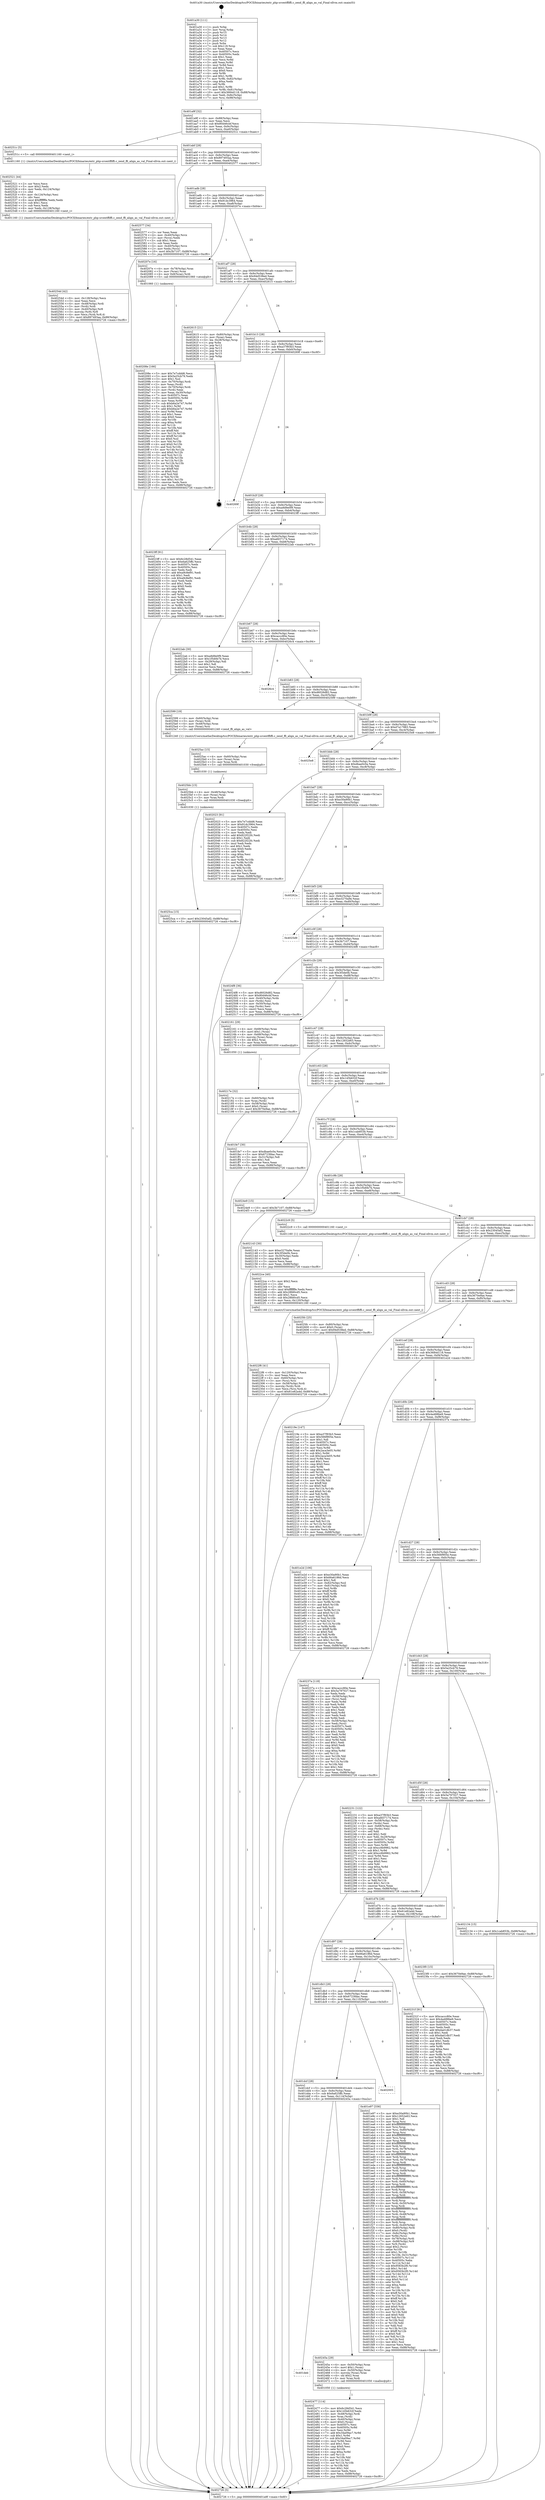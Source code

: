 digraph "0x401a30" {
  label = "0x401a30 (/mnt/c/Users/mathe/Desktop/tcc/POCII/binaries/extr_php-srcextffiffi.c_zend_ffi_align_as_val_Final-ollvm.out::main(0))"
  labelloc = "t"
  node[shape=record]

  Entry [label="",width=0.3,height=0.3,shape=circle,fillcolor=black,style=filled]
  "0x401a9f" [label="{
     0x401a9f [32]\l
     | [instrs]\l
     &nbsp;&nbsp;0x401a9f \<+6\>: mov -0x88(%rbp),%eax\l
     &nbsp;&nbsp;0x401aa5 \<+2\>: mov %eax,%ecx\l
     &nbsp;&nbsp;0x401aa7 \<+6\>: sub $0x80d46cbf,%ecx\l
     &nbsp;&nbsp;0x401aad \<+6\>: mov %eax,-0x9c(%rbp)\l
     &nbsp;&nbsp;0x401ab3 \<+6\>: mov %ecx,-0xa0(%rbp)\l
     &nbsp;&nbsp;0x401ab9 \<+6\>: je 000000000040251c \<main+0xaec\>\l
  }"]
  "0x40251c" [label="{
     0x40251c [5]\l
     | [instrs]\l
     &nbsp;&nbsp;0x40251c \<+5\>: call 0000000000401160 \<next_i\>\l
     | [calls]\l
     &nbsp;&nbsp;0x401160 \{1\} (/mnt/c/Users/mathe/Desktop/tcc/POCII/binaries/extr_php-srcextffiffi.c_zend_ffi_align_as_val_Final-ollvm.out::next_i)\l
  }"]
  "0x401abf" [label="{
     0x401abf [28]\l
     | [instrs]\l
     &nbsp;&nbsp;0x401abf \<+5\>: jmp 0000000000401ac4 \<main+0x94\>\l
     &nbsp;&nbsp;0x401ac4 \<+6\>: mov -0x9c(%rbp),%eax\l
     &nbsp;&nbsp;0x401aca \<+5\>: sub $0x897493aa,%eax\l
     &nbsp;&nbsp;0x401acf \<+6\>: mov %eax,-0xa4(%rbp)\l
     &nbsp;&nbsp;0x401ad5 \<+6\>: je 0000000000402577 \<main+0xb47\>\l
  }"]
  Exit [label="",width=0.3,height=0.3,shape=circle,fillcolor=black,style=filled,peripheries=2]
  "0x402577" [label="{
     0x402577 [34]\l
     | [instrs]\l
     &nbsp;&nbsp;0x402577 \<+2\>: xor %eax,%eax\l
     &nbsp;&nbsp;0x402579 \<+4\>: mov -0x40(%rbp),%rcx\l
     &nbsp;&nbsp;0x40257d \<+2\>: mov (%rcx),%edx\l
     &nbsp;&nbsp;0x40257f \<+3\>: sub $0x1,%eax\l
     &nbsp;&nbsp;0x402582 \<+2\>: sub %eax,%edx\l
     &nbsp;&nbsp;0x402584 \<+4\>: mov -0x40(%rbp),%rcx\l
     &nbsp;&nbsp;0x402588 \<+2\>: mov %edx,(%rcx)\l
     &nbsp;&nbsp;0x40258a \<+10\>: movl $0x3b7107,-0x88(%rbp)\l
     &nbsp;&nbsp;0x402594 \<+5\>: jmp 0000000000402726 \<main+0xcf6\>\l
  }"]
  "0x401adb" [label="{
     0x401adb [28]\l
     | [instrs]\l
     &nbsp;&nbsp;0x401adb \<+5\>: jmp 0000000000401ae0 \<main+0xb0\>\l
     &nbsp;&nbsp;0x401ae0 \<+6\>: mov -0x9c(%rbp),%eax\l
     &nbsp;&nbsp;0x401ae6 \<+5\>: sub $0x91dc3964,%eax\l
     &nbsp;&nbsp;0x401aeb \<+6\>: mov %eax,-0xa8(%rbp)\l
     &nbsp;&nbsp;0x401af1 \<+6\>: je 000000000040207e \<main+0x64e\>\l
  }"]
  "0x4025ca" [label="{
     0x4025ca [15]\l
     | [instrs]\l
     &nbsp;&nbsp;0x4025ca \<+10\>: movl $0x23045af2,-0x88(%rbp)\l
     &nbsp;&nbsp;0x4025d4 \<+5\>: jmp 0000000000402726 \<main+0xcf6\>\l
  }"]
  "0x40207e" [label="{
     0x40207e [16]\l
     | [instrs]\l
     &nbsp;&nbsp;0x40207e \<+4\>: mov -0x78(%rbp),%rax\l
     &nbsp;&nbsp;0x402082 \<+3\>: mov (%rax),%rax\l
     &nbsp;&nbsp;0x402085 \<+4\>: mov 0x8(%rax),%rdi\l
     &nbsp;&nbsp;0x402089 \<+5\>: call 0000000000401060 \<atoi@plt\>\l
     | [calls]\l
     &nbsp;&nbsp;0x401060 \{1\} (unknown)\l
  }"]
  "0x401af7" [label="{
     0x401af7 [28]\l
     | [instrs]\l
     &nbsp;&nbsp;0x401af7 \<+5\>: jmp 0000000000401afc \<main+0xcc\>\l
     &nbsp;&nbsp;0x401afc \<+6\>: mov -0x9c(%rbp),%eax\l
     &nbsp;&nbsp;0x401b02 \<+5\>: sub $0x94d538ed,%eax\l
     &nbsp;&nbsp;0x401b07 \<+6\>: mov %eax,-0xac(%rbp)\l
     &nbsp;&nbsp;0x401b0d \<+6\>: je 0000000000402615 \<main+0xbe5\>\l
  }"]
  "0x4025bb" [label="{
     0x4025bb [15]\l
     | [instrs]\l
     &nbsp;&nbsp;0x4025bb \<+4\>: mov -0x48(%rbp),%rax\l
     &nbsp;&nbsp;0x4025bf \<+3\>: mov (%rax),%rax\l
     &nbsp;&nbsp;0x4025c2 \<+3\>: mov %rax,%rdi\l
     &nbsp;&nbsp;0x4025c5 \<+5\>: call 0000000000401030 \<free@plt\>\l
     | [calls]\l
     &nbsp;&nbsp;0x401030 \{1\} (unknown)\l
  }"]
  "0x402615" [label="{
     0x402615 [21]\l
     | [instrs]\l
     &nbsp;&nbsp;0x402615 \<+4\>: mov -0x80(%rbp),%rax\l
     &nbsp;&nbsp;0x402619 \<+2\>: mov (%rax),%eax\l
     &nbsp;&nbsp;0x40261b \<+4\>: lea -0x28(%rbp),%rsp\l
     &nbsp;&nbsp;0x40261f \<+1\>: pop %rbx\l
     &nbsp;&nbsp;0x402620 \<+2\>: pop %r12\l
     &nbsp;&nbsp;0x402622 \<+2\>: pop %r13\l
     &nbsp;&nbsp;0x402624 \<+2\>: pop %r14\l
     &nbsp;&nbsp;0x402626 \<+2\>: pop %r15\l
     &nbsp;&nbsp;0x402628 \<+1\>: pop %rbp\l
     &nbsp;&nbsp;0x402629 \<+1\>: ret\l
  }"]
  "0x401b13" [label="{
     0x401b13 [28]\l
     | [instrs]\l
     &nbsp;&nbsp;0x401b13 \<+5\>: jmp 0000000000401b18 \<main+0xe8\>\l
     &nbsp;&nbsp;0x401b18 \<+6\>: mov -0x9c(%rbp),%eax\l
     &nbsp;&nbsp;0x401b1e \<+5\>: sub $0xa37f93b3,%eax\l
     &nbsp;&nbsp;0x401b23 \<+6\>: mov %eax,-0xb0(%rbp)\l
     &nbsp;&nbsp;0x401b29 \<+6\>: je 000000000040269f \<main+0xc6f\>\l
  }"]
  "0x4025ac" [label="{
     0x4025ac [15]\l
     | [instrs]\l
     &nbsp;&nbsp;0x4025ac \<+4\>: mov -0x60(%rbp),%rax\l
     &nbsp;&nbsp;0x4025b0 \<+3\>: mov (%rax),%rax\l
     &nbsp;&nbsp;0x4025b3 \<+3\>: mov %rax,%rdi\l
     &nbsp;&nbsp;0x4025b6 \<+5\>: call 0000000000401030 \<free@plt\>\l
     | [calls]\l
     &nbsp;&nbsp;0x401030 \{1\} (unknown)\l
  }"]
  "0x40269f" [label="{
     0x40269f\l
  }", style=dashed]
  "0x401b2f" [label="{
     0x401b2f [28]\l
     | [instrs]\l
     &nbsp;&nbsp;0x401b2f \<+5\>: jmp 0000000000401b34 \<main+0x104\>\l
     &nbsp;&nbsp;0x401b34 \<+6\>: mov -0x9c(%rbp),%eax\l
     &nbsp;&nbsp;0x401b3a \<+5\>: sub $0xa9d9e0f9,%eax\l
     &nbsp;&nbsp;0x401b3f \<+6\>: mov %eax,-0xb4(%rbp)\l
     &nbsp;&nbsp;0x401b45 \<+6\>: je 00000000004023ff \<main+0x9cf\>\l
  }"]
  "0x40254d" [label="{
     0x40254d [42]\l
     | [instrs]\l
     &nbsp;&nbsp;0x40254d \<+6\>: mov -0x128(%rbp),%ecx\l
     &nbsp;&nbsp;0x402553 \<+3\>: imul %eax,%ecx\l
     &nbsp;&nbsp;0x402556 \<+4\>: mov -0x48(%rbp),%rdi\l
     &nbsp;&nbsp;0x40255a \<+3\>: mov (%rdi),%rdi\l
     &nbsp;&nbsp;0x40255d \<+4\>: mov -0x40(%rbp),%r8\l
     &nbsp;&nbsp;0x402561 \<+3\>: movslq (%r8),%r8\l
     &nbsp;&nbsp;0x402564 \<+4\>: mov %ecx,(%rdi,%r8,4)\l
     &nbsp;&nbsp;0x402568 \<+10\>: movl $0x897493aa,-0x88(%rbp)\l
     &nbsp;&nbsp;0x402572 \<+5\>: jmp 0000000000402726 \<main+0xcf6\>\l
  }"]
  "0x4023ff" [label="{
     0x4023ff [91]\l
     | [instrs]\l
     &nbsp;&nbsp;0x4023ff \<+5\>: mov $0x6c28d541,%eax\l
     &nbsp;&nbsp;0x402404 \<+5\>: mov $0x6a625ffc,%ecx\l
     &nbsp;&nbsp;0x402409 \<+7\>: mov 0x40507c,%edx\l
     &nbsp;&nbsp;0x402410 \<+7\>: mov 0x40505c,%esi\l
     &nbsp;&nbsp;0x402417 \<+2\>: mov %edx,%edi\l
     &nbsp;&nbsp;0x402419 \<+6\>: add $0xa9c8ef91,%edi\l
     &nbsp;&nbsp;0x40241f \<+3\>: sub $0x1,%edi\l
     &nbsp;&nbsp;0x402422 \<+6\>: sub $0xa9c8ef91,%edi\l
     &nbsp;&nbsp;0x402428 \<+3\>: imul %edi,%edx\l
     &nbsp;&nbsp;0x40242b \<+3\>: and $0x1,%edx\l
     &nbsp;&nbsp;0x40242e \<+3\>: cmp $0x0,%edx\l
     &nbsp;&nbsp;0x402431 \<+4\>: sete %r8b\l
     &nbsp;&nbsp;0x402435 \<+3\>: cmp $0xa,%esi\l
     &nbsp;&nbsp;0x402438 \<+4\>: setl %r9b\l
     &nbsp;&nbsp;0x40243c \<+3\>: mov %r8b,%r10b\l
     &nbsp;&nbsp;0x40243f \<+3\>: and %r9b,%r10b\l
     &nbsp;&nbsp;0x402442 \<+3\>: xor %r9b,%r8b\l
     &nbsp;&nbsp;0x402445 \<+3\>: or %r8b,%r10b\l
     &nbsp;&nbsp;0x402448 \<+4\>: test $0x1,%r10b\l
     &nbsp;&nbsp;0x40244c \<+3\>: cmovne %ecx,%eax\l
     &nbsp;&nbsp;0x40244f \<+6\>: mov %eax,-0x88(%rbp)\l
     &nbsp;&nbsp;0x402455 \<+5\>: jmp 0000000000402726 \<main+0xcf6\>\l
  }"]
  "0x401b4b" [label="{
     0x401b4b [28]\l
     | [instrs]\l
     &nbsp;&nbsp;0x401b4b \<+5\>: jmp 0000000000401b50 \<main+0x120\>\l
     &nbsp;&nbsp;0x401b50 \<+6\>: mov -0x9c(%rbp),%eax\l
     &nbsp;&nbsp;0x401b56 \<+5\>: sub $0xafd37174,%eax\l
     &nbsp;&nbsp;0x401b5b \<+6\>: mov %eax,-0xb8(%rbp)\l
     &nbsp;&nbsp;0x401b61 \<+6\>: je 00000000004022ab \<main+0x87b\>\l
  }"]
  "0x402521" [label="{
     0x402521 [44]\l
     | [instrs]\l
     &nbsp;&nbsp;0x402521 \<+2\>: xor %ecx,%ecx\l
     &nbsp;&nbsp;0x402523 \<+5\>: mov $0x2,%edx\l
     &nbsp;&nbsp;0x402528 \<+6\>: mov %edx,-0x124(%rbp)\l
     &nbsp;&nbsp;0x40252e \<+1\>: cltd\l
     &nbsp;&nbsp;0x40252f \<+6\>: mov -0x124(%rbp),%esi\l
     &nbsp;&nbsp;0x402535 \<+2\>: idiv %esi\l
     &nbsp;&nbsp;0x402537 \<+6\>: imul $0xfffffffe,%edx,%edx\l
     &nbsp;&nbsp;0x40253d \<+3\>: sub $0x1,%ecx\l
     &nbsp;&nbsp;0x402540 \<+2\>: sub %ecx,%edx\l
     &nbsp;&nbsp;0x402542 \<+6\>: mov %edx,-0x128(%rbp)\l
     &nbsp;&nbsp;0x402548 \<+5\>: call 0000000000401160 \<next_i\>\l
     | [calls]\l
     &nbsp;&nbsp;0x401160 \{1\} (/mnt/c/Users/mathe/Desktop/tcc/POCII/binaries/extr_php-srcextffiffi.c_zend_ffi_align_as_val_Final-ollvm.out::next_i)\l
  }"]
  "0x4022ab" [label="{
     0x4022ab [30]\l
     | [instrs]\l
     &nbsp;&nbsp;0x4022ab \<+5\>: mov $0xa9d9e0f9,%eax\l
     &nbsp;&nbsp;0x4022b0 \<+5\>: mov $0x1f5d0b7b,%ecx\l
     &nbsp;&nbsp;0x4022b5 \<+3\>: mov -0x29(%rbp),%dl\l
     &nbsp;&nbsp;0x4022b8 \<+3\>: test $0x1,%dl\l
     &nbsp;&nbsp;0x4022bb \<+3\>: cmovne %ecx,%eax\l
     &nbsp;&nbsp;0x4022be \<+6\>: mov %eax,-0x88(%rbp)\l
     &nbsp;&nbsp;0x4022c4 \<+5\>: jmp 0000000000402726 \<main+0xcf6\>\l
  }"]
  "0x401b67" [label="{
     0x401b67 [28]\l
     | [instrs]\l
     &nbsp;&nbsp;0x401b67 \<+5\>: jmp 0000000000401b6c \<main+0x13c\>\l
     &nbsp;&nbsp;0x401b6c \<+6\>: mov -0x9c(%rbp),%eax\l
     &nbsp;&nbsp;0x401b72 \<+5\>: sub $0xcaccc80e,%eax\l
     &nbsp;&nbsp;0x401b77 \<+6\>: mov %eax,-0xbc(%rbp)\l
     &nbsp;&nbsp;0x401b7d \<+6\>: je 00000000004026c4 \<main+0xc94\>\l
  }"]
  "0x402477" [label="{
     0x402477 [114]\l
     | [instrs]\l
     &nbsp;&nbsp;0x402477 \<+5\>: mov $0x6c28d541,%ecx\l
     &nbsp;&nbsp;0x40247c \<+5\>: mov $0x145b632f,%edx\l
     &nbsp;&nbsp;0x402481 \<+4\>: mov -0x48(%rbp),%rdi\l
     &nbsp;&nbsp;0x402485 \<+3\>: mov %rax,(%rdi)\l
     &nbsp;&nbsp;0x402488 \<+4\>: mov -0x40(%rbp),%rax\l
     &nbsp;&nbsp;0x40248c \<+6\>: movl $0x0,(%rax)\l
     &nbsp;&nbsp;0x402492 \<+7\>: mov 0x40507c,%esi\l
     &nbsp;&nbsp;0x402499 \<+8\>: mov 0x40505c,%r8d\l
     &nbsp;&nbsp;0x4024a1 \<+3\>: mov %esi,%r9d\l
     &nbsp;&nbsp;0x4024a4 \<+7\>: add $0x34a09ac7,%r9d\l
     &nbsp;&nbsp;0x4024ab \<+4\>: sub $0x1,%r9d\l
     &nbsp;&nbsp;0x4024af \<+7\>: sub $0x34a09ac7,%r9d\l
     &nbsp;&nbsp;0x4024b6 \<+4\>: imul %r9d,%esi\l
     &nbsp;&nbsp;0x4024ba \<+3\>: and $0x1,%esi\l
     &nbsp;&nbsp;0x4024bd \<+3\>: cmp $0x0,%esi\l
     &nbsp;&nbsp;0x4024c0 \<+4\>: sete %r10b\l
     &nbsp;&nbsp;0x4024c4 \<+4\>: cmp $0xa,%r8d\l
     &nbsp;&nbsp;0x4024c8 \<+4\>: setl %r11b\l
     &nbsp;&nbsp;0x4024cc \<+3\>: mov %r10b,%bl\l
     &nbsp;&nbsp;0x4024cf \<+3\>: and %r11b,%bl\l
     &nbsp;&nbsp;0x4024d2 \<+3\>: xor %r11b,%r10b\l
     &nbsp;&nbsp;0x4024d5 \<+3\>: or %r10b,%bl\l
     &nbsp;&nbsp;0x4024d8 \<+3\>: test $0x1,%bl\l
     &nbsp;&nbsp;0x4024db \<+3\>: cmovne %edx,%ecx\l
     &nbsp;&nbsp;0x4024de \<+6\>: mov %ecx,-0x88(%rbp)\l
     &nbsp;&nbsp;0x4024e4 \<+5\>: jmp 0000000000402726 \<main+0xcf6\>\l
  }"]
  "0x4026c4" [label="{
     0x4026c4\l
  }", style=dashed]
  "0x401b83" [label="{
     0x401b83 [28]\l
     | [instrs]\l
     &nbsp;&nbsp;0x401b83 \<+5\>: jmp 0000000000401b88 \<main+0x158\>\l
     &nbsp;&nbsp;0x401b88 \<+6\>: mov -0x9c(%rbp),%eax\l
     &nbsp;&nbsp;0x401b8e \<+5\>: sub $0xd6026d82,%eax\l
     &nbsp;&nbsp;0x401b93 \<+6\>: mov %eax,-0xc0(%rbp)\l
     &nbsp;&nbsp;0x401b99 \<+6\>: je 0000000000402599 \<main+0xb69\>\l
  }"]
  "0x401deb" [label="{
     0x401deb\l
  }", style=dashed]
  "0x402599" [label="{
     0x402599 [19]\l
     | [instrs]\l
     &nbsp;&nbsp;0x402599 \<+4\>: mov -0x60(%rbp),%rax\l
     &nbsp;&nbsp;0x40259d \<+3\>: mov (%rax),%rdi\l
     &nbsp;&nbsp;0x4025a0 \<+4\>: mov -0x48(%rbp),%rax\l
     &nbsp;&nbsp;0x4025a4 \<+3\>: mov (%rax),%rsi\l
     &nbsp;&nbsp;0x4025a7 \<+5\>: call 0000000000401240 \<zend_ffi_align_as_val\>\l
     | [calls]\l
     &nbsp;&nbsp;0x401240 \{1\} (/mnt/c/Users/mathe/Desktop/tcc/POCII/binaries/extr_php-srcextffiffi.c_zend_ffi_align_as_val_Final-ollvm.out::zend_ffi_align_as_val)\l
  }"]
  "0x401b9f" [label="{
     0x401b9f [28]\l
     | [instrs]\l
     &nbsp;&nbsp;0x401b9f \<+5\>: jmp 0000000000401ba4 \<main+0x174\>\l
     &nbsp;&nbsp;0x401ba4 \<+6\>: mov -0x9c(%rbp),%eax\l
     &nbsp;&nbsp;0x401baa \<+5\>: sub $0xd7a17883,%eax\l
     &nbsp;&nbsp;0x401baf \<+6\>: mov %eax,-0xc4(%rbp)\l
     &nbsp;&nbsp;0x401bb5 \<+6\>: je 00000000004025e8 \<main+0xbb8\>\l
  }"]
  "0x40245a" [label="{
     0x40245a [29]\l
     | [instrs]\l
     &nbsp;&nbsp;0x40245a \<+4\>: mov -0x50(%rbp),%rax\l
     &nbsp;&nbsp;0x40245e \<+6\>: movl $0x1,(%rax)\l
     &nbsp;&nbsp;0x402464 \<+4\>: mov -0x50(%rbp),%rax\l
     &nbsp;&nbsp;0x402468 \<+3\>: movslq (%rax),%rax\l
     &nbsp;&nbsp;0x40246b \<+4\>: shl $0x2,%rax\l
     &nbsp;&nbsp;0x40246f \<+3\>: mov %rax,%rdi\l
     &nbsp;&nbsp;0x402472 \<+5\>: call 0000000000401050 \<malloc@plt\>\l
     | [calls]\l
     &nbsp;&nbsp;0x401050 \{1\} (unknown)\l
  }"]
  "0x4025e8" [label="{
     0x4025e8\l
  }", style=dashed]
  "0x401bbb" [label="{
     0x401bbb [28]\l
     | [instrs]\l
     &nbsp;&nbsp;0x401bbb \<+5\>: jmp 0000000000401bc0 \<main+0x190\>\l
     &nbsp;&nbsp;0x401bc0 \<+6\>: mov -0x9c(%rbp),%eax\l
     &nbsp;&nbsp;0x401bc6 \<+5\>: sub $0xdbae0c0a,%eax\l
     &nbsp;&nbsp;0x401bcb \<+6\>: mov %eax,-0xc8(%rbp)\l
     &nbsp;&nbsp;0x401bd1 \<+6\>: je 0000000000402023 \<main+0x5f3\>\l
  }"]
  "0x401dcf" [label="{
     0x401dcf [28]\l
     | [instrs]\l
     &nbsp;&nbsp;0x401dcf \<+5\>: jmp 0000000000401dd4 \<main+0x3a4\>\l
     &nbsp;&nbsp;0x401dd4 \<+6\>: mov -0x9c(%rbp),%eax\l
     &nbsp;&nbsp;0x401dda \<+5\>: sub $0x6a625ffc,%eax\l
     &nbsp;&nbsp;0x401ddf \<+6\>: mov %eax,-0x114(%rbp)\l
     &nbsp;&nbsp;0x401de5 \<+6\>: je 000000000040245a \<main+0xa2a\>\l
  }"]
  "0x402023" [label="{
     0x402023 [91]\l
     | [instrs]\l
     &nbsp;&nbsp;0x402023 \<+5\>: mov $0x7e7cddd6,%eax\l
     &nbsp;&nbsp;0x402028 \<+5\>: mov $0x91dc3964,%ecx\l
     &nbsp;&nbsp;0x40202d \<+7\>: mov 0x40507c,%edx\l
     &nbsp;&nbsp;0x402034 \<+7\>: mov 0x40505c,%esi\l
     &nbsp;&nbsp;0x40203b \<+2\>: mov %edx,%edi\l
     &nbsp;&nbsp;0x40203d \<+6\>: add $0x822f22fc,%edi\l
     &nbsp;&nbsp;0x402043 \<+3\>: sub $0x1,%edi\l
     &nbsp;&nbsp;0x402046 \<+6\>: sub $0x822f22fc,%edi\l
     &nbsp;&nbsp;0x40204c \<+3\>: imul %edi,%edx\l
     &nbsp;&nbsp;0x40204f \<+3\>: and $0x1,%edx\l
     &nbsp;&nbsp;0x402052 \<+3\>: cmp $0x0,%edx\l
     &nbsp;&nbsp;0x402055 \<+4\>: sete %r8b\l
     &nbsp;&nbsp;0x402059 \<+3\>: cmp $0xa,%esi\l
     &nbsp;&nbsp;0x40205c \<+4\>: setl %r9b\l
     &nbsp;&nbsp;0x402060 \<+3\>: mov %r8b,%r10b\l
     &nbsp;&nbsp;0x402063 \<+3\>: and %r9b,%r10b\l
     &nbsp;&nbsp;0x402066 \<+3\>: xor %r9b,%r8b\l
     &nbsp;&nbsp;0x402069 \<+3\>: or %r8b,%r10b\l
     &nbsp;&nbsp;0x40206c \<+4\>: test $0x1,%r10b\l
     &nbsp;&nbsp;0x402070 \<+3\>: cmovne %ecx,%eax\l
     &nbsp;&nbsp;0x402073 \<+6\>: mov %eax,-0x88(%rbp)\l
     &nbsp;&nbsp;0x402079 \<+5\>: jmp 0000000000402726 \<main+0xcf6\>\l
  }"]
  "0x401bd7" [label="{
     0x401bd7 [28]\l
     | [instrs]\l
     &nbsp;&nbsp;0x401bd7 \<+5\>: jmp 0000000000401bdc \<main+0x1ac\>\l
     &nbsp;&nbsp;0x401bdc \<+6\>: mov -0x9c(%rbp),%eax\l
     &nbsp;&nbsp;0x401be2 \<+5\>: sub $0xe30a90b1,%eax\l
     &nbsp;&nbsp;0x401be7 \<+6\>: mov %eax,-0xcc(%rbp)\l
     &nbsp;&nbsp;0x401bed \<+6\>: je 000000000040262a \<main+0xbfa\>\l
  }"]
  "0x402005" [label="{
     0x402005\l
  }", style=dashed]
  "0x40262a" [label="{
     0x40262a\l
  }", style=dashed]
  "0x401bf3" [label="{
     0x401bf3 [28]\l
     | [instrs]\l
     &nbsp;&nbsp;0x401bf3 \<+5\>: jmp 0000000000401bf8 \<main+0x1c8\>\l
     &nbsp;&nbsp;0x401bf8 \<+6\>: mov -0x9c(%rbp),%eax\l
     &nbsp;&nbsp;0x401bfe \<+5\>: sub $0xe3270a9e,%eax\l
     &nbsp;&nbsp;0x401c03 \<+6\>: mov %eax,-0xd0(%rbp)\l
     &nbsp;&nbsp;0x401c09 \<+6\>: je 00000000004025d9 \<main+0xba9\>\l
  }"]
  "0x4022f6" [label="{
     0x4022f6 [41]\l
     | [instrs]\l
     &nbsp;&nbsp;0x4022f6 \<+6\>: mov -0x120(%rbp),%ecx\l
     &nbsp;&nbsp;0x4022fc \<+3\>: imul %eax,%ecx\l
     &nbsp;&nbsp;0x4022ff \<+4\>: mov -0x60(%rbp),%rsi\l
     &nbsp;&nbsp;0x402303 \<+3\>: mov (%rsi),%rsi\l
     &nbsp;&nbsp;0x402306 \<+4\>: mov -0x58(%rbp),%rdi\l
     &nbsp;&nbsp;0x40230a \<+3\>: movslq (%rdi),%rdi\l
     &nbsp;&nbsp;0x40230d \<+3\>: mov %ecx,(%rsi,%rdi,4)\l
     &nbsp;&nbsp;0x402310 \<+10\>: movl $0x61e82a4d,-0x88(%rbp)\l
     &nbsp;&nbsp;0x40231a \<+5\>: jmp 0000000000402726 \<main+0xcf6\>\l
  }"]
  "0x4025d9" [label="{
     0x4025d9\l
  }", style=dashed]
  "0x401c0f" [label="{
     0x401c0f [28]\l
     | [instrs]\l
     &nbsp;&nbsp;0x401c0f \<+5\>: jmp 0000000000401c14 \<main+0x1e4\>\l
     &nbsp;&nbsp;0x401c14 \<+6\>: mov -0x9c(%rbp),%eax\l
     &nbsp;&nbsp;0x401c1a \<+5\>: sub $0x3b7107,%eax\l
     &nbsp;&nbsp;0x401c1f \<+6\>: mov %eax,-0xd4(%rbp)\l
     &nbsp;&nbsp;0x401c25 \<+6\>: je 00000000004024f8 \<main+0xac8\>\l
  }"]
  "0x4022ce" [label="{
     0x4022ce [40]\l
     | [instrs]\l
     &nbsp;&nbsp;0x4022ce \<+5\>: mov $0x2,%ecx\l
     &nbsp;&nbsp;0x4022d3 \<+1\>: cltd\l
     &nbsp;&nbsp;0x4022d4 \<+2\>: idiv %ecx\l
     &nbsp;&nbsp;0x4022d6 \<+6\>: imul $0xfffffffe,%edx,%ecx\l
     &nbsp;&nbsp;0x4022dc \<+6\>: add $0x28fd0cd5,%ecx\l
     &nbsp;&nbsp;0x4022e2 \<+3\>: add $0x1,%ecx\l
     &nbsp;&nbsp;0x4022e5 \<+6\>: sub $0x28fd0cd5,%ecx\l
     &nbsp;&nbsp;0x4022eb \<+6\>: mov %ecx,-0x120(%rbp)\l
     &nbsp;&nbsp;0x4022f1 \<+5\>: call 0000000000401160 \<next_i\>\l
     | [calls]\l
     &nbsp;&nbsp;0x401160 \{1\} (/mnt/c/Users/mathe/Desktop/tcc/POCII/binaries/extr_php-srcextffiffi.c_zend_ffi_align_as_val_Final-ollvm.out::next_i)\l
  }"]
  "0x4024f8" [label="{
     0x4024f8 [36]\l
     | [instrs]\l
     &nbsp;&nbsp;0x4024f8 \<+5\>: mov $0xd6026d82,%eax\l
     &nbsp;&nbsp;0x4024fd \<+5\>: mov $0x80d46cbf,%ecx\l
     &nbsp;&nbsp;0x402502 \<+4\>: mov -0x40(%rbp),%rdx\l
     &nbsp;&nbsp;0x402506 \<+2\>: mov (%rdx),%esi\l
     &nbsp;&nbsp;0x402508 \<+4\>: mov -0x50(%rbp),%rdx\l
     &nbsp;&nbsp;0x40250c \<+2\>: cmp (%rdx),%esi\l
     &nbsp;&nbsp;0x40250e \<+3\>: cmovl %ecx,%eax\l
     &nbsp;&nbsp;0x402511 \<+6\>: mov %eax,-0x88(%rbp)\l
     &nbsp;&nbsp;0x402517 \<+5\>: jmp 0000000000402726 \<main+0xcf6\>\l
  }"]
  "0x401c2b" [label="{
     0x401c2b [28]\l
     | [instrs]\l
     &nbsp;&nbsp;0x401c2b \<+5\>: jmp 0000000000401c30 \<main+0x200\>\l
     &nbsp;&nbsp;0x401c30 \<+6\>: mov -0x9c(%rbp),%eax\l
     &nbsp;&nbsp;0x401c36 \<+5\>: sub $0x3f3de0b,%eax\l
     &nbsp;&nbsp;0x401c3b \<+6\>: mov %eax,-0xd8(%rbp)\l
     &nbsp;&nbsp;0x401c41 \<+6\>: je 0000000000402161 \<main+0x731\>\l
  }"]
  "0x40217e" [label="{
     0x40217e [32]\l
     | [instrs]\l
     &nbsp;&nbsp;0x40217e \<+4\>: mov -0x60(%rbp),%rdi\l
     &nbsp;&nbsp;0x402182 \<+3\>: mov %rax,(%rdi)\l
     &nbsp;&nbsp;0x402185 \<+4\>: mov -0x58(%rbp),%rax\l
     &nbsp;&nbsp;0x402189 \<+6\>: movl $0x0,(%rax)\l
     &nbsp;&nbsp;0x40218f \<+10\>: movl $0x3670e9ae,-0x88(%rbp)\l
     &nbsp;&nbsp;0x402199 \<+5\>: jmp 0000000000402726 \<main+0xcf6\>\l
  }"]
  "0x402161" [label="{
     0x402161 [29]\l
     | [instrs]\l
     &nbsp;&nbsp;0x402161 \<+4\>: mov -0x68(%rbp),%rax\l
     &nbsp;&nbsp;0x402165 \<+6\>: movl $0x1,(%rax)\l
     &nbsp;&nbsp;0x40216b \<+4\>: mov -0x68(%rbp),%rax\l
     &nbsp;&nbsp;0x40216f \<+3\>: movslq (%rax),%rax\l
     &nbsp;&nbsp;0x402172 \<+4\>: shl $0x2,%rax\l
     &nbsp;&nbsp;0x402176 \<+3\>: mov %rax,%rdi\l
     &nbsp;&nbsp;0x402179 \<+5\>: call 0000000000401050 \<malloc@plt\>\l
     | [calls]\l
     &nbsp;&nbsp;0x401050 \{1\} (unknown)\l
  }"]
  "0x401c47" [label="{
     0x401c47 [28]\l
     | [instrs]\l
     &nbsp;&nbsp;0x401c47 \<+5\>: jmp 0000000000401c4c \<main+0x21c\>\l
     &nbsp;&nbsp;0x401c4c \<+6\>: mov -0x9c(%rbp),%eax\l
     &nbsp;&nbsp;0x401c52 \<+5\>: sub $0x12652e63,%eax\l
     &nbsp;&nbsp;0x401c57 \<+6\>: mov %eax,-0xdc(%rbp)\l
     &nbsp;&nbsp;0x401c5d \<+6\>: je 0000000000401fe7 \<main+0x5b7\>\l
  }"]
  "0x40208e" [label="{
     0x40208e [166]\l
     | [instrs]\l
     &nbsp;&nbsp;0x40208e \<+5\>: mov $0x7e7cddd6,%ecx\l
     &nbsp;&nbsp;0x402093 \<+5\>: mov $0x5a25cb79,%edx\l
     &nbsp;&nbsp;0x402098 \<+3\>: mov $0x1,%sil\l
     &nbsp;&nbsp;0x40209b \<+4\>: mov -0x70(%rbp),%rdi\l
     &nbsp;&nbsp;0x40209f \<+2\>: mov %eax,(%rdi)\l
     &nbsp;&nbsp;0x4020a1 \<+4\>: mov -0x70(%rbp),%rdi\l
     &nbsp;&nbsp;0x4020a5 \<+2\>: mov (%rdi),%eax\l
     &nbsp;&nbsp;0x4020a7 \<+3\>: mov %eax,-0x30(%rbp)\l
     &nbsp;&nbsp;0x4020aa \<+7\>: mov 0x40507c,%eax\l
     &nbsp;&nbsp;0x4020b1 \<+8\>: mov 0x40505c,%r8d\l
     &nbsp;&nbsp;0x4020b9 \<+3\>: mov %eax,%r9d\l
     &nbsp;&nbsp;0x4020bc \<+7\>: sub $0xb6a2e747,%r9d\l
     &nbsp;&nbsp;0x4020c3 \<+4\>: sub $0x1,%r9d\l
     &nbsp;&nbsp;0x4020c7 \<+7\>: add $0xb6a2e747,%r9d\l
     &nbsp;&nbsp;0x4020ce \<+4\>: imul %r9d,%eax\l
     &nbsp;&nbsp;0x4020d2 \<+3\>: and $0x1,%eax\l
     &nbsp;&nbsp;0x4020d5 \<+3\>: cmp $0x0,%eax\l
     &nbsp;&nbsp;0x4020d8 \<+4\>: sete %r10b\l
     &nbsp;&nbsp;0x4020dc \<+4\>: cmp $0xa,%r8d\l
     &nbsp;&nbsp;0x4020e0 \<+4\>: setl %r11b\l
     &nbsp;&nbsp;0x4020e4 \<+3\>: mov %r10b,%bl\l
     &nbsp;&nbsp;0x4020e7 \<+3\>: xor $0xff,%bl\l
     &nbsp;&nbsp;0x4020ea \<+3\>: mov %r11b,%r14b\l
     &nbsp;&nbsp;0x4020ed \<+4\>: xor $0xff,%r14b\l
     &nbsp;&nbsp;0x4020f1 \<+4\>: xor $0x0,%sil\l
     &nbsp;&nbsp;0x4020f5 \<+3\>: mov %bl,%r15b\l
     &nbsp;&nbsp;0x4020f8 \<+4\>: and $0x0,%r15b\l
     &nbsp;&nbsp;0x4020fc \<+3\>: and %sil,%r10b\l
     &nbsp;&nbsp;0x4020ff \<+3\>: mov %r14b,%r12b\l
     &nbsp;&nbsp;0x402102 \<+4\>: and $0x0,%r12b\l
     &nbsp;&nbsp;0x402106 \<+3\>: and %sil,%r11b\l
     &nbsp;&nbsp;0x402109 \<+3\>: or %r10b,%r15b\l
     &nbsp;&nbsp;0x40210c \<+3\>: or %r11b,%r12b\l
     &nbsp;&nbsp;0x40210f \<+3\>: xor %r12b,%r15b\l
     &nbsp;&nbsp;0x402112 \<+3\>: or %r14b,%bl\l
     &nbsp;&nbsp;0x402115 \<+3\>: xor $0xff,%bl\l
     &nbsp;&nbsp;0x402118 \<+4\>: or $0x0,%sil\l
     &nbsp;&nbsp;0x40211c \<+3\>: and %sil,%bl\l
     &nbsp;&nbsp;0x40211f \<+3\>: or %bl,%r15b\l
     &nbsp;&nbsp;0x402122 \<+4\>: test $0x1,%r15b\l
     &nbsp;&nbsp;0x402126 \<+3\>: cmovne %edx,%ecx\l
     &nbsp;&nbsp;0x402129 \<+6\>: mov %ecx,-0x88(%rbp)\l
     &nbsp;&nbsp;0x40212f \<+5\>: jmp 0000000000402726 \<main+0xcf6\>\l
  }"]
  "0x401fe7" [label="{
     0x401fe7 [30]\l
     | [instrs]\l
     &nbsp;&nbsp;0x401fe7 \<+5\>: mov $0xdbae0c0a,%eax\l
     &nbsp;&nbsp;0x401fec \<+5\>: mov $0x6723fdac,%ecx\l
     &nbsp;&nbsp;0x401ff1 \<+3\>: mov -0x31(%rbp),%dl\l
     &nbsp;&nbsp;0x401ff4 \<+3\>: test $0x1,%dl\l
     &nbsp;&nbsp;0x401ff7 \<+3\>: cmovne %ecx,%eax\l
     &nbsp;&nbsp;0x401ffa \<+6\>: mov %eax,-0x88(%rbp)\l
     &nbsp;&nbsp;0x402000 \<+5\>: jmp 0000000000402726 \<main+0xcf6\>\l
  }"]
  "0x401c63" [label="{
     0x401c63 [28]\l
     | [instrs]\l
     &nbsp;&nbsp;0x401c63 \<+5\>: jmp 0000000000401c68 \<main+0x238\>\l
     &nbsp;&nbsp;0x401c68 \<+6\>: mov -0x9c(%rbp),%eax\l
     &nbsp;&nbsp;0x401c6e \<+5\>: sub $0x145b632f,%eax\l
     &nbsp;&nbsp;0x401c73 \<+6\>: mov %eax,-0xe0(%rbp)\l
     &nbsp;&nbsp;0x401c79 \<+6\>: je 00000000004024e9 \<main+0xab9\>\l
  }"]
  "0x401db3" [label="{
     0x401db3 [28]\l
     | [instrs]\l
     &nbsp;&nbsp;0x401db3 \<+5\>: jmp 0000000000401db8 \<main+0x388\>\l
     &nbsp;&nbsp;0x401db8 \<+6\>: mov -0x9c(%rbp),%eax\l
     &nbsp;&nbsp;0x401dbe \<+5\>: sub $0x6723fdac,%eax\l
     &nbsp;&nbsp;0x401dc3 \<+6\>: mov %eax,-0x110(%rbp)\l
     &nbsp;&nbsp;0x401dc9 \<+6\>: je 0000000000402005 \<main+0x5d5\>\l
  }"]
  "0x4024e9" [label="{
     0x4024e9 [15]\l
     | [instrs]\l
     &nbsp;&nbsp;0x4024e9 \<+10\>: movl $0x3b7107,-0x88(%rbp)\l
     &nbsp;&nbsp;0x4024f3 \<+5\>: jmp 0000000000402726 \<main+0xcf6\>\l
  }"]
  "0x401c7f" [label="{
     0x401c7f [28]\l
     | [instrs]\l
     &nbsp;&nbsp;0x401c7f \<+5\>: jmp 0000000000401c84 \<main+0x254\>\l
     &nbsp;&nbsp;0x401c84 \<+6\>: mov -0x9c(%rbp),%eax\l
     &nbsp;&nbsp;0x401c8a \<+5\>: sub $0x1cab853b,%eax\l
     &nbsp;&nbsp;0x401c8f \<+6\>: mov %eax,-0xe4(%rbp)\l
     &nbsp;&nbsp;0x401c95 \<+6\>: je 0000000000402143 \<main+0x713\>\l
  }"]
  "0x401e97" [label="{
     0x401e97 [336]\l
     | [instrs]\l
     &nbsp;&nbsp;0x401e97 \<+5\>: mov $0xe30a90b1,%eax\l
     &nbsp;&nbsp;0x401e9c \<+5\>: mov $0x12652e63,%ecx\l
     &nbsp;&nbsp;0x401ea1 \<+2\>: mov $0x1,%dl\l
     &nbsp;&nbsp;0x401ea3 \<+3\>: mov %rsp,%rsi\l
     &nbsp;&nbsp;0x401ea6 \<+4\>: add $0xfffffffffffffff0,%rsi\l
     &nbsp;&nbsp;0x401eaa \<+3\>: mov %rsi,%rsp\l
     &nbsp;&nbsp;0x401ead \<+4\>: mov %rsi,-0x80(%rbp)\l
     &nbsp;&nbsp;0x401eb1 \<+3\>: mov %rsp,%rsi\l
     &nbsp;&nbsp;0x401eb4 \<+4\>: add $0xfffffffffffffff0,%rsi\l
     &nbsp;&nbsp;0x401eb8 \<+3\>: mov %rsi,%rsp\l
     &nbsp;&nbsp;0x401ebb \<+3\>: mov %rsp,%rdi\l
     &nbsp;&nbsp;0x401ebe \<+4\>: add $0xfffffffffffffff0,%rdi\l
     &nbsp;&nbsp;0x401ec2 \<+3\>: mov %rdi,%rsp\l
     &nbsp;&nbsp;0x401ec5 \<+4\>: mov %rdi,-0x78(%rbp)\l
     &nbsp;&nbsp;0x401ec9 \<+3\>: mov %rsp,%rdi\l
     &nbsp;&nbsp;0x401ecc \<+4\>: add $0xfffffffffffffff0,%rdi\l
     &nbsp;&nbsp;0x401ed0 \<+3\>: mov %rdi,%rsp\l
     &nbsp;&nbsp;0x401ed3 \<+4\>: mov %rdi,-0x70(%rbp)\l
     &nbsp;&nbsp;0x401ed7 \<+3\>: mov %rsp,%rdi\l
     &nbsp;&nbsp;0x401eda \<+4\>: add $0xfffffffffffffff0,%rdi\l
     &nbsp;&nbsp;0x401ede \<+3\>: mov %rdi,%rsp\l
     &nbsp;&nbsp;0x401ee1 \<+4\>: mov %rdi,-0x68(%rbp)\l
     &nbsp;&nbsp;0x401ee5 \<+3\>: mov %rsp,%rdi\l
     &nbsp;&nbsp;0x401ee8 \<+4\>: add $0xfffffffffffffff0,%rdi\l
     &nbsp;&nbsp;0x401eec \<+3\>: mov %rdi,%rsp\l
     &nbsp;&nbsp;0x401eef \<+4\>: mov %rdi,-0x60(%rbp)\l
     &nbsp;&nbsp;0x401ef3 \<+3\>: mov %rsp,%rdi\l
     &nbsp;&nbsp;0x401ef6 \<+4\>: add $0xfffffffffffffff0,%rdi\l
     &nbsp;&nbsp;0x401efa \<+3\>: mov %rdi,%rsp\l
     &nbsp;&nbsp;0x401efd \<+4\>: mov %rdi,-0x58(%rbp)\l
     &nbsp;&nbsp;0x401f01 \<+3\>: mov %rsp,%rdi\l
     &nbsp;&nbsp;0x401f04 \<+4\>: add $0xfffffffffffffff0,%rdi\l
     &nbsp;&nbsp;0x401f08 \<+3\>: mov %rdi,%rsp\l
     &nbsp;&nbsp;0x401f0b \<+4\>: mov %rdi,-0x50(%rbp)\l
     &nbsp;&nbsp;0x401f0f \<+3\>: mov %rsp,%rdi\l
     &nbsp;&nbsp;0x401f12 \<+4\>: add $0xfffffffffffffff0,%rdi\l
     &nbsp;&nbsp;0x401f16 \<+3\>: mov %rdi,%rsp\l
     &nbsp;&nbsp;0x401f19 \<+4\>: mov %rdi,-0x48(%rbp)\l
     &nbsp;&nbsp;0x401f1d \<+3\>: mov %rsp,%rdi\l
     &nbsp;&nbsp;0x401f20 \<+4\>: add $0xfffffffffffffff0,%rdi\l
     &nbsp;&nbsp;0x401f24 \<+3\>: mov %rdi,%rsp\l
     &nbsp;&nbsp;0x401f27 \<+4\>: mov %rdi,-0x40(%rbp)\l
     &nbsp;&nbsp;0x401f2b \<+4\>: mov -0x80(%rbp),%rdi\l
     &nbsp;&nbsp;0x401f2f \<+6\>: movl $0x0,(%rdi)\l
     &nbsp;&nbsp;0x401f35 \<+7\>: mov -0x8c(%rbp),%r8d\l
     &nbsp;&nbsp;0x401f3c \<+3\>: mov %r8d,(%rsi)\l
     &nbsp;&nbsp;0x401f3f \<+4\>: mov -0x78(%rbp),%rdi\l
     &nbsp;&nbsp;0x401f43 \<+7\>: mov -0x98(%rbp),%r9\l
     &nbsp;&nbsp;0x401f4a \<+3\>: mov %r9,(%rdi)\l
     &nbsp;&nbsp;0x401f4d \<+3\>: cmpl $0x2,(%rsi)\l
     &nbsp;&nbsp;0x401f50 \<+4\>: setne %r10b\l
     &nbsp;&nbsp;0x401f54 \<+4\>: and $0x1,%r10b\l
     &nbsp;&nbsp;0x401f58 \<+4\>: mov %r10b,-0x31(%rbp)\l
     &nbsp;&nbsp;0x401f5c \<+8\>: mov 0x40507c,%r11d\l
     &nbsp;&nbsp;0x401f64 \<+7\>: mov 0x40505c,%ebx\l
     &nbsp;&nbsp;0x401f6b \<+3\>: mov %r11d,%r14d\l
     &nbsp;&nbsp;0x401f6e \<+7\>: sub $0x9583b2f0,%r14d\l
     &nbsp;&nbsp;0x401f75 \<+4\>: sub $0x1,%r14d\l
     &nbsp;&nbsp;0x401f79 \<+7\>: add $0x9583b2f0,%r14d\l
     &nbsp;&nbsp;0x401f80 \<+4\>: imul %r14d,%r11d\l
     &nbsp;&nbsp;0x401f84 \<+4\>: and $0x1,%r11d\l
     &nbsp;&nbsp;0x401f88 \<+4\>: cmp $0x0,%r11d\l
     &nbsp;&nbsp;0x401f8c \<+4\>: sete %r10b\l
     &nbsp;&nbsp;0x401f90 \<+3\>: cmp $0xa,%ebx\l
     &nbsp;&nbsp;0x401f93 \<+4\>: setl %r15b\l
     &nbsp;&nbsp;0x401f97 \<+3\>: mov %r10b,%r12b\l
     &nbsp;&nbsp;0x401f9a \<+4\>: xor $0xff,%r12b\l
     &nbsp;&nbsp;0x401f9e \<+3\>: mov %r15b,%r13b\l
     &nbsp;&nbsp;0x401fa1 \<+4\>: xor $0xff,%r13b\l
     &nbsp;&nbsp;0x401fa5 \<+3\>: xor $0x0,%dl\l
     &nbsp;&nbsp;0x401fa8 \<+3\>: mov %r12b,%sil\l
     &nbsp;&nbsp;0x401fab \<+4\>: and $0x0,%sil\l
     &nbsp;&nbsp;0x401faf \<+3\>: and %dl,%r10b\l
     &nbsp;&nbsp;0x401fb2 \<+3\>: mov %r13b,%dil\l
     &nbsp;&nbsp;0x401fb5 \<+4\>: and $0x0,%dil\l
     &nbsp;&nbsp;0x401fb9 \<+3\>: and %dl,%r15b\l
     &nbsp;&nbsp;0x401fbc \<+3\>: or %r10b,%sil\l
     &nbsp;&nbsp;0x401fbf \<+3\>: or %r15b,%dil\l
     &nbsp;&nbsp;0x401fc2 \<+3\>: xor %dil,%sil\l
     &nbsp;&nbsp;0x401fc5 \<+3\>: or %r13b,%r12b\l
     &nbsp;&nbsp;0x401fc8 \<+4\>: xor $0xff,%r12b\l
     &nbsp;&nbsp;0x401fcc \<+3\>: or $0x0,%dl\l
     &nbsp;&nbsp;0x401fcf \<+3\>: and %dl,%r12b\l
     &nbsp;&nbsp;0x401fd2 \<+3\>: or %r12b,%sil\l
     &nbsp;&nbsp;0x401fd5 \<+4\>: test $0x1,%sil\l
     &nbsp;&nbsp;0x401fd9 \<+3\>: cmovne %ecx,%eax\l
     &nbsp;&nbsp;0x401fdc \<+6\>: mov %eax,-0x88(%rbp)\l
     &nbsp;&nbsp;0x401fe2 \<+5\>: jmp 0000000000402726 \<main+0xcf6\>\l
  }"]
  "0x402143" [label="{
     0x402143 [30]\l
     | [instrs]\l
     &nbsp;&nbsp;0x402143 \<+5\>: mov $0xe3270a9e,%eax\l
     &nbsp;&nbsp;0x402148 \<+5\>: mov $0x3f3de0b,%ecx\l
     &nbsp;&nbsp;0x40214d \<+3\>: mov -0x30(%rbp),%edx\l
     &nbsp;&nbsp;0x402150 \<+3\>: cmp $0x0,%edx\l
     &nbsp;&nbsp;0x402153 \<+3\>: cmove %ecx,%eax\l
     &nbsp;&nbsp;0x402156 \<+6\>: mov %eax,-0x88(%rbp)\l
     &nbsp;&nbsp;0x40215c \<+5\>: jmp 0000000000402726 \<main+0xcf6\>\l
  }"]
  "0x401c9b" [label="{
     0x401c9b [28]\l
     | [instrs]\l
     &nbsp;&nbsp;0x401c9b \<+5\>: jmp 0000000000401ca0 \<main+0x270\>\l
     &nbsp;&nbsp;0x401ca0 \<+6\>: mov -0x9c(%rbp),%eax\l
     &nbsp;&nbsp;0x401ca6 \<+5\>: sub $0x1f5d0b7b,%eax\l
     &nbsp;&nbsp;0x401cab \<+6\>: mov %eax,-0xe8(%rbp)\l
     &nbsp;&nbsp;0x401cb1 \<+6\>: je 00000000004022c9 \<main+0x899\>\l
  }"]
  "0x401d97" [label="{
     0x401d97 [28]\l
     | [instrs]\l
     &nbsp;&nbsp;0x401d97 \<+5\>: jmp 0000000000401d9c \<main+0x36c\>\l
     &nbsp;&nbsp;0x401d9c \<+6\>: mov -0x9c(%rbp),%eax\l
     &nbsp;&nbsp;0x401da2 \<+5\>: sub $0x66a6186d,%eax\l
     &nbsp;&nbsp;0x401da7 \<+6\>: mov %eax,-0x10c(%rbp)\l
     &nbsp;&nbsp;0x401dad \<+6\>: je 0000000000401e97 \<main+0x467\>\l
  }"]
  "0x4022c9" [label="{
     0x4022c9 [5]\l
     | [instrs]\l
     &nbsp;&nbsp;0x4022c9 \<+5\>: call 0000000000401160 \<next_i\>\l
     | [calls]\l
     &nbsp;&nbsp;0x401160 \{1\} (/mnt/c/Users/mathe/Desktop/tcc/POCII/binaries/extr_php-srcextffiffi.c_zend_ffi_align_as_val_Final-ollvm.out::next_i)\l
  }"]
  "0x401cb7" [label="{
     0x401cb7 [28]\l
     | [instrs]\l
     &nbsp;&nbsp;0x401cb7 \<+5\>: jmp 0000000000401cbc \<main+0x28c\>\l
     &nbsp;&nbsp;0x401cbc \<+6\>: mov -0x9c(%rbp),%eax\l
     &nbsp;&nbsp;0x401cc2 \<+5\>: sub $0x23045af2,%eax\l
     &nbsp;&nbsp;0x401cc7 \<+6\>: mov %eax,-0xec(%rbp)\l
     &nbsp;&nbsp;0x401ccd \<+6\>: je 00000000004025fc \<main+0xbcc\>\l
  }"]
  "0x40231f" [label="{
     0x40231f [91]\l
     | [instrs]\l
     &nbsp;&nbsp;0x40231f \<+5\>: mov $0xcaccc80e,%eax\l
     &nbsp;&nbsp;0x402324 \<+5\>: mov $0x4a488be9,%ecx\l
     &nbsp;&nbsp;0x402329 \<+7\>: mov 0x40507c,%edx\l
     &nbsp;&nbsp;0x402330 \<+7\>: mov 0x40505c,%esi\l
     &nbsp;&nbsp;0x402337 \<+2\>: mov %edx,%edi\l
     &nbsp;&nbsp;0x402339 \<+6\>: add $0xdad1db37,%edi\l
     &nbsp;&nbsp;0x40233f \<+3\>: sub $0x1,%edi\l
     &nbsp;&nbsp;0x402342 \<+6\>: sub $0xdad1db37,%edi\l
     &nbsp;&nbsp;0x402348 \<+3\>: imul %edi,%edx\l
     &nbsp;&nbsp;0x40234b \<+3\>: and $0x1,%edx\l
     &nbsp;&nbsp;0x40234e \<+3\>: cmp $0x0,%edx\l
     &nbsp;&nbsp;0x402351 \<+4\>: sete %r8b\l
     &nbsp;&nbsp;0x402355 \<+3\>: cmp $0xa,%esi\l
     &nbsp;&nbsp;0x402358 \<+4\>: setl %r9b\l
     &nbsp;&nbsp;0x40235c \<+3\>: mov %r8b,%r10b\l
     &nbsp;&nbsp;0x40235f \<+3\>: and %r9b,%r10b\l
     &nbsp;&nbsp;0x402362 \<+3\>: xor %r9b,%r8b\l
     &nbsp;&nbsp;0x402365 \<+3\>: or %r8b,%r10b\l
     &nbsp;&nbsp;0x402368 \<+4\>: test $0x1,%r10b\l
     &nbsp;&nbsp;0x40236c \<+3\>: cmovne %ecx,%eax\l
     &nbsp;&nbsp;0x40236f \<+6\>: mov %eax,-0x88(%rbp)\l
     &nbsp;&nbsp;0x402375 \<+5\>: jmp 0000000000402726 \<main+0xcf6\>\l
  }"]
  "0x4025fc" [label="{
     0x4025fc [25]\l
     | [instrs]\l
     &nbsp;&nbsp;0x4025fc \<+4\>: mov -0x80(%rbp),%rax\l
     &nbsp;&nbsp;0x402600 \<+6\>: movl $0x0,(%rax)\l
     &nbsp;&nbsp;0x402606 \<+10\>: movl $0x94d538ed,-0x88(%rbp)\l
     &nbsp;&nbsp;0x402610 \<+5\>: jmp 0000000000402726 \<main+0xcf6\>\l
  }"]
  "0x401cd3" [label="{
     0x401cd3 [28]\l
     | [instrs]\l
     &nbsp;&nbsp;0x401cd3 \<+5\>: jmp 0000000000401cd8 \<main+0x2a8\>\l
     &nbsp;&nbsp;0x401cd8 \<+6\>: mov -0x9c(%rbp),%eax\l
     &nbsp;&nbsp;0x401cde \<+5\>: sub $0x3670e9ae,%eax\l
     &nbsp;&nbsp;0x401ce3 \<+6\>: mov %eax,-0xf0(%rbp)\l
     &nbsp;&nbsp;0x401ce9 \<+6\>: je 000000000040219e \<main+0x76e\>\l
  }"]
  "0x401d7b" [label="{
     0x401d7b [28]\l
     | [instrs]\l
     &nbsp;&nbsp;0x401d7b \<+5\>: jmp 0000000000401d80 \<main+0x350\>\l
     &nbsp;&nbsp;0x401d80 \<+6\>: mov -0x9c(%rbp),%eax\l
     &nbsp;&nbsp;0x401d86 \<+5\>: sub $0x61e82a4d,%eax\l
     &nbsp;&nbsp;0x401d8b \<+6\>: mov %eax,-0x108(%rbp)\l
     &nbsp;&nbsp;0x401d91 \<+6\>: je 000000000040231f \<main+0x8ef\>\l
  }"]
  "0x40219e" [label="{
     0x40219e [147]\l
     | [instrs]\l
     &nbsp;&nbsp;0x40219e \<+5\>: mov $0xa37f93b3,%eax\l
     &nbsp;&nbsp;0x4021a3 \<+5\>: mov $0x566f905e,%ecx\l
     &nbsp;&nbsp;0x4021a8 \<+2\>: mov $0x1,%dl\l
     &nbsp;&nbsp;0x4021aa \<+7\>: mov 0x40507c,%esi\l
     &nbsp;&nbsp;0x4021b1 \<+7\>: mov 0x40505c,%edi\l
     &nbsp;&nbsp;0x4021b8 \<+3\>: mov %esi,%r8d\l
     &nbsp;&nbsp;0x4021bb \<+7\>: add $0x2aca3e05,%r8d\l
     &nbsp;&nbsp;0x4021c2 \<+4\>: sub $0x1,%r8d\l
     &nbsp;&nbsp;0x4021c6 \<+7\>: sub $0x2aca3e05,%r8d\l
     &nbsp;&nbsp;0x4021cd \<+4\>: imul %r8d,%esi\l
     &nbsp;&nbsp;0x4021d1 \<+3\>: and $0x1,%esi\l
     &nbsp;&nbsp;0x4021d4 \<+3\>: cmp $0x0,%esi\l
     &nbsp;&nbsp;0x4021d7 \<+4\>: sete %r9b\l
     &nbsp;&nbsp;0x4021db \<+3\>: cmp $0xa,%edi\l
     &nbsp;&nbsp;0x4021de \<+4\>: setl %r10b\l
     &nbsp;&nbsp;0x4021e2 \<+3\>: mov %r9b,%r11b\l
     &nbsp;&nbsp;0x4021e5 \<+4\>: xor $0xff,%r11b\l
     &nbsp;&nbsp;0x4021e9 \<+3\>: mov %r10b,%bl\l
     &nbsp;&nbsp;0x4021ec \<+3\>: xor $0xff,%bl\l
     &nbsp;&nbsp;0x4021ef \<+3\>: xor $0x0,%dl\l
     &nbsp;&nbsp;0x4021f2 \<+3\>: mov %r11b,%r14b\l
     &nbsp;&nbsp;0x4021f5 \<+4\>: and $0x0,%r14b\l
     &nbsp;&nbsp;0x4021f9 \<+3\>: and %dl,%r9b\l
     &nbsp;&nbsp;0x4021fc \<+3\>: mov %bl,%r15b\l
     &nbsp;&nbsp;0x4021ff \<+4\>: and $0x0,%r15b\l
     &nbsp;&nbsp;0x402203 \<+3\>: and %dl,%r10b\l
     &nbsp;&nbsp;0x402206 \<+3\>: or %r9b,%r14b\l
     &nbsp;&nbsp;0x402209 \<+3\>: or %r10b,%r15b\l
     &nbsp;&nbsp;0x40220c \<+3\>: xor %r15b,%r14b\l
     &nbsp;&nbsp;0x40220f \<+3\>: or %bl,%r11b\l
     &nbsp;&nbsp;0x402212 \<+4\>: xor $0xff,%r11b\l
     &nbsp;&nbsp;0x402216 \<+3\>: or $0x0,%dl\l
     &nbsp;&nbsp;0x402219 \<+3\>: and %dl,%r11b\l
     &nbsp;&nbsp;0x40221c \<+3\>: or %r11b,%r14b\l
     &nbsp;&nbsp;0x40221f \<+4\>: test $0x1,%r14b\l
     &nbsp;&nbsp;0x402223 \<+3\>: cmovne %ecx,%eax\l
     &nbsp;&nbsp;0x402226 \<+6\>: mov %eax,-0x88(%rbp)\l
     &nbsp;&nbsp;0x40222c \<+5\>: jmp 0000000000402726 \<main+0xcf6\>\l
  }"]
  "0x401cef" [label="{
     0x401cef [28]\l
     | [instrs]\l
     &nbsp;&nbsp;0x401cef \<+5\>: jmp 0000000000401cf4 \<main+0x2c4\>\l
     &nbsp;&nbsp;0x401cf4 \<+6\>: mov -0x9c(%rbp),%eax\l
     &nbsp;&nbsp;0x401cfa \<+5\>: sub $0x3684d118,%eax\l
     &nbsp;&nbsp;0x401cff \<+6\>: mov %eax,-0xf4(%rbp)\l
     &nbsp;&nbsp;0x401d05 \<+6\>: je 0000000000401e2d \<main+0x3fd\>\l
  }"]
  "0x4023f0" [label="{
     0x4023f0 [15]\l
     | [instrs]\l
     &nbsp;&nbsp;0x4023f0 \<+10\>: movl $0x3670e9ae,-0x88(%rbp)\l
     &nbsp;&nbsp;0x4023fa \<+5\>: jmp 0000000000402726 \<main+0xcf6\>\l
  }"]
  "0x401e2d" [label="{
     0x401e2d [106]\l
     | [instrs]\l
     &nbsp;&nbsp;0x401e2d \<+5\>: mov $0xe30a90b1,%eax\l
     &nbsp;&nbsp;0x401e32 \<+5\>: mov $0x66a6186d,%ecx\l
     &nbsp;&nbsp;0x401e37 \<+2\>: mov $0x1,%dl\l
     &nbsp;&nbsp;0x401e39 \<+7\>: mov -0x82(%rbp),%sil\l
     &nbsp;&nbsp;0x401e40 \<+7\>: mov -0x81(%rbp),%dil\l
     &nbsp;&nbsp;0x401e47 \<+3\>: mov %sil,%r8b\l
     &nbsp;&nbsp;0x401e4a \<+4\>: xor $0xff,%r8b\l
     &nbsp;&nbsp;0x401e4e \<+3\>: mov %dil,%r9b\l
     &nbsp;&nbsp;0x401e51 \<+4\>: xor $0xff,%r9b\l
     &nbsp;&nbsp;0x401e55 \<+3\>: xor $0x0,%dl\l
     &nbsp;&nbsp;0x401e58 \<+3\>: mov %r8b,%r10b\l
     &nbsp;&nbsp;0x401e5b \<+4\>: and $0x0,%r10b\l
     &nbsp;&nbsp;0x401e5f \<+3\>: and %dl,%sil\l
     &nbsp;&nbsp;0x401e62 \<+3\>: mov %r9b,%r11b\l
     &nbsp;&nbsp;0x401e65 \<+4\>: and $0x0,%r11b\l
     &nbsp;&nbsp;0x401e69 \<+3\>: and %dl,%dil\l
     &nbsp;&nbsp;0x401e6c \<+3\>: or %sil,%r10b\l
     &nbsp;&nbsp;0x401e6f \<+3\>: or %dil,%r11b\l
     &nbsp;&nbsp;0x401e72 \<+3\>: xor %r11b,%r10b\l
     &nbsp;&nbsp;0x401e75 \<+3\>: or %r9b,%r8b\l
     &nbsp;&nbsp;0x401e78 \<+4\>: xor $0xff,%r8b\l
     &nbsp;&nbsp;0x401e7c \<+3\>: or $0x0,%dl\l
     &nbsp;&nbsp;0x401e7f \<+3\>: and %dl,%r8b\l
     &nbsp;&nbsp;0x401e82 \<+3\>: or %r8b,%r10b\l
     &nbsp;&nbsp;0x401e85 \<+4\>: test $0x1,%r10b\l
     &nbsp;&nbsp;0x401e89 \<+3\>: cmovne %ecx,%eax\l
     &nbsp;&nbsp;0x401e8c \<+6\>: mov %eax,-0x88(%rbp)\l
     &nbsp;&nbsp;0x401e92 \<+5\>: jmp 0000000000402726 \<main+0xcf6\>\l
  }"]
  "0x401d0b" [label="{
     0x401d0b [28]\l
     | [instrs]\l
     &nbsp;&nbsp;0x401d0b \<+5\>: jmp 0000000000401d10 \<main+0x2e0\>\l
     &nbsp;&nbsp;0x401d10 \<+6\>: mov -0x9c(%rbp),%eax\l
     &nbsp;&nbsp;0x401d16 \<+5\>: sub $0x4a488be9,%eax\l
     &nbsp;&nbsp;0x401d1b \<+6\>: mov %eax,-0xf8(%rbp)\l
     &nbsp;&nbsp;0x401d21 \<+6\>: je 000000000040237a \<main+0x94a\>\l
  }"]
  "0x402726" [label="{
     0x402726 [5]\l
     | [instrs]\l
     &nbsp;&nbsp;0x402726 \<+5\>: jmp 0000000000401a9f \<main+0x6f\>\l
  }"]
  "0x401a30" [label="{
     0x401a30 [111]\l
     | [instrs]\l
     &nbsp;&nbsp;0x401a30 \<+1\>: push %rbp\l
     &nbsp;&nbsp;0x401a31 \<+3\>: mov %rsp,%rbp\l
     &nbsp;&nbsp;0x401a34 \<+2\>: push %r15\l
     &nbsp;&nbsp;0x401a36 \<+2\>: push %r14\l
     &nbsp;&nbsp;0x401a38 \<+2\>: push %r13\l
     &nbsp;&nbsp;0x401a3a \<+2\>: push %r12\l
     &nbsp;&nbsp;0x401a3c \<+1\>: push %rbx\l
     &nbsp;&nbsp;0x401a3d \<+7\>: sub $0x118,%rsp\l
     &nbsp;&nbsp;0x401a44 \<+2\>: xor %eax,%eax\l
     &nbsp;&nbsp;0x401a46 \<+7\>: mov 0x40507c,%ecx\l
     &nbsp;&nbsp;0x401a4d \<+7\>: mov 0x40505c,%edx\l
     &nbsp;&nbsp;0x401a54 \<+3\>: sub $0x1,%eax\l
     &nbsp;&nbsp;0x401a57 \<+3\>: mov %ecx,%r8d\l
     &nbsp;&nbsp;0x401a5a \<+3\>: add %eax,%r8d\l
     &nbsp;&nbsp;0x401a5d \<+4\>: imul %r8d,%ecx\l
     &nbsp;&nbsp;0x401a61 \<+3\>: and $0x1,%ecx\l
     &nbsp;&nbsp;0x401a64 \<+3\>: cmp $0x0,%ecx\l
     &nbsp;&nbsp;0x401a67 \<+4\>: sete %r9b\l
     &nbsp;&nbsp;0x401a6b \<+4\>: and $0x1,%r9b\l
     &nbsp;&nbsp;0x401a6f \<+7\>: mov %r9b,-0x82(%rbp)\l
     &nbsp;&nbsp;0x401a76 \<+3\>: cmp $0xa,%edx\l
     &nbsp;&nbsp;0x401a79 \<+4\>: setl %r9b\l
     &nbsp;&nbsp;0x401a7d \<+4\>: and $0x1,%r9b\l
     &nbsp;&nbsp;0x401a81 \<+7\>: mov %r9b,-0x81(%rbp)\l
     &nbsp;&nbsp;0x401a88 \<+10\>: movl $0x3684d118,-0x88(%rbp)\l
     &nbsp;&nbsp;0x401a92 \<+6\>: mov %edi,-0x8c(%rbp)\l
     &nbsp;&nbsp;0x401a98 \<+7\>: mov %rsi,-0x98(%rbp)\l
  }"]
  "0x401d5f" [label="{
     0x401d5f [28]\l
     | [instrs]\l
     &nbsp;&nbsp;0x401d5f \<+5\>: jmp 0000000000401d64 \<main+0x334\>\l
     &nbsp;&nbsp;0x401d64 \<+6\>: mov -0x9c(%rbp),%eax\l
     &nbsp;&nbsp;0x401d6a \<+5\>: sub $0x5a797027,%eax\l
     &nbsp;&nbsp;0x401d6f \<+6\>: mov %eax,-0x104(%rbp)\l
     &nbsp;&nbsp;0x401d75 \<+6\>: je 00000000004023f0 \<main+0x9c0\>\l
  }"]
  "0x40237a" [label="{
     0x40237a [118]\l
     | [instrs]\l
     &nbsp;&nbsp;0x40237a \<+5\>: mov $0xcaccc80e,%eax\l
     &nbsp;&nbsp;0x40237f \<+5\>: mov $0x5a797027,%ecx\l
     &nbsp;&nbsp;0x402384 \<+2\>: xor %edx,%edx\l
     &nbsp;&nbsp;0x402386 \<+4\>: mov -0x58(%rbp),%rsi\l
     &nbsp;&nbsp;0x40238a \<+2\>: mov (%rsi),%edi\l
     &nbsp;&nbsp;0x40238c \<+3\>: mov %edx,%r8d\l
     &nbsp;&nbsp;0x40238f \<+3\>: sub %edi,%r8d\l
     &nbsp;&nbsp;0x402392 \<+2\>: mov %edx,%edi\l
     &nbsp;&nbsp;0x402394 \<+3\>: sub $0x1,%edi\l
     &nbsp;&nbsp;0x402397 \<+3\>: add %edi,%r8d\l
     &nbsp;&nbsp;0x40239a \<+2\>: mov %edx,%edi\l
     &nbsp;&nbsp;0x40239c \<+3\>: sub %r8d,%edi\l
     &nbsp;&nbsp;0x40239f \<+4\>: mov -0x58(%rbp),%rsi\l
     &nbsp;&nbsp;0x4023a3 \<+2\>: mov %edi,(%rsi)\l
     &nbsp;&nbsp;0x4023a5 \<+7\>: mov 0x40507c,%edi\l
     &nbsp;&nbsp;0x4023ac \<+8\>: mov 0x40505c,%r8d\l
     &nbsp;&nbsp;0x4023b4 \<+3\>: sub $0x1,%edx\l
     &nbsp;&nbsp;0x4023b7 \<+3\>: mov %edi,%r9d\l
     &nbsp;&nbsp;0x4023ba \<+3\>: add %edx,%r9d\l
     &nbsp;&nbsp;0x4023bd \<+4\>: imul %r9d,%edi\l
     &nbsp;&nbsp;0x4023c1 \<+3\>: and $0x1,%edi\l
     &nbsp;&nbsp;0x4023c4 \<+3\>: cmp $0x0,%edi\l
     &nbsp;&nbsp;0x4023c7 \<+4\>: sete %r10b\l
     &nbsp;&nbsp;0x4023cb \<+4\>: cmp $0xa,%r8d\l
     &nbsp;&nbsp;0x4023cf \<+4\>: setl %r11b\l
     &nbsp;&nbsp;0x4023d3 \<+3\>: mov %r10b,%bl\l
     &nbsp;&nbsp;0x4023d6 \<+3\>: and %r11b,%bl\l
     &nbsp;&nbsp;0x4023d9 \<+3\>: xor %r11b,%r10b\l
     &nbsp;&nbsp;0x4023dc \<+3\>: or %r10b,%bl\l
     &nbsp;&nbsp;0x4023df \<+3\>: test $0x1,%bl\l
     &nbsp;&nbsp;0x4023e2 \<+3\>: cmovne %ecx,%eax\l
     &nbsp;&nbsp;0x4023e5 \<+6\>: mov %eax,-0x88(%rbp)\l
     &nbsp;&nbsp;0x4023eb \<+5\>: jmp 0000000000402726 \<main+0xcf6\>\l
  }"]
  "0x401d27" [label="{
     0x401d27 [28]\l
     | [instrs]\l
     &nbsp;&nbsp;0x401d27 \<+5\>: jmp 0000000000401d2c \<main+0x2fc\>\l
     &nbsp;&nbsp;0x401d2c \<+6\>: mov -0x9c(%rbp),%eax\l
     &nbsp;&nbsp;0x401d32 \<+5\>: sub $0x566f905e,%eax\l
     &nbsp;&nbsp;0x401d37 \<+6\>: mov %eax,-0xfc(%rbp)\l
     &nbsp;&nbsp;0x401d3d \<+6\>: je 0000000000402231 \<main+0x801\>\l
  }"]
  "0x402134" [label="{
     0x402134 [15]\l
     | [instrs]\l
     &nbsp;&nbsp;0x402134 \<+10\>: movl $0x1cab853b,-0x88(%rbp)\l
     &nbsp;&nbsp;0x40213e \<+5\>: jmp 0000000000402726 \<main+0xcf6\>\l
  }"]
  "0x402231" [label="{
     0x402231 [122]\l
     | [instrs]\l
     &nbsp;&nbsp;0x402231 \<+5\>: mov $0xa37f93b3,%eax\l
     &nbsp;&nbsp;0x402236 \<+5\>: mov $0xafd37174,%ecx\l
     &nbsp;&nbsp;0x40223b \<+4\>: mov -0x58(%rbp),%rdx\l
     &nbsp;&nbsp;0x40223f \<+2\>: mov (%rdx),%esi\l
     &nbsp;&nbsp;0x402241 \<+4\>: mov -0x68(%rbp),%rdx\l
     &nbsp;&nbsp;0x402245 \<+2\>: cmp (%rdx),%esi\l
     &nbsp;&nbsp;0x402247 \<+4\>: setl %dil\l
     &nbsp;&nbsp;0x40224b \<+4\>: and $0x1,%dil\l
     &nbsp;&nbsp;0x40224f \<+4\>: mov %dil,-0x29(%rbp)\l
     &nbsp;&nbsp;0x402253 \<+7\>: mov 0x40507c,%esi\l
     &nbsp;&nbsp;0x40225a \<+8\>: mov 0x40505c,%r8d\l
     &nbsp;&nbsp;0x402262 \<+3\>: mov %esi,%r9d\l
     &nbsp;&nbsp;0x402265 \<+7\>: sub $0xcc6b9962,%r9d\l
     &nbsp;&nbsp;0x40226c \<+4\>: sub $0x1,%r9d\l
     &nbsp;&nbsp;0x402270 \<+7\>: add $0xcc6b9962,%r9d\l
     &nbsp;&nbsp;0x402277 \<+4\>: imul %r9d,%esi\l
     &nbsp;&nbsp;0x40227b \<+3\>: and $0x1,%esi\l
     &nbsp;&nbsp;0x40227e \<+3\>: cmp $0x0,%esi\l
     &nbsp;&nbsp;0x402281 \<+4\>: sete %dil\l
     &nbsp;&nbsp;0x402285 \<+4\>: cmp $0xa,%r8d\l
     &nbsp;&nbsp;0x402289 \<+4\>: setl %r10b\l
     &nbsp;&nbsp;0x40228d \<+3\>: mov %dil,%r11b\l
     &nbsp;&nbsp;0x402290 \<+3\>: and %r10b,%r11b\l
     &nbsp;&nbsp;0x402293 \<+3\>: xor %r10b,%dil\l
     &nbsp;&nbsp;0x402296 \<+3\>: or %dil,%r11b\l
     &nbsp;&nbsp;0x402299 \<+4\>: test $0x1,%r11b\l
     &nbsp;&nbsp;0x40229d \<+3\>: cmovne %ecx,%eax\l
     &nbsp;&nbsp;0x4022a0 \<+6\>: mov %eax,-0x88(%rbp)\l
     &nbsp;&nbsp;0x4022a6 \<+5\>: jmp 0000000000402726 \<main+0xcf6\>\l
  }"]
  "0x401d43" [label="{
     0x401d43 [28]\l
     | [instrs]\l
     &nbsp;&nbsp;0x401d43 \<+5\>: jmp 0000000000401d48 \<main+0x318\>\l
     &nbsp;&nbsp;0x401d48 \<+6\>: mov -0x9c(%rbp),%eax\l
     &nbsp;&nbsp;0x401d4e \<+5\>: sub $0x5a25cb79,%eax\l
     &nbsp;&nbsp;0x401d53 \<+6\>: mov %eax,-0x100(%rbp)\l
     &nbsp;&nbsp;0x401d59 \<+6\>: je 0000000000402134 \<main+0x704\>\l
  }"]
  Entry -> "0x401a30" [label=" 1"]
  "0x401a9f" -> "0x40251c" [label=" 1"]
  "0x401a9f" -> "0x401abf" [label=" 27"]
  "0x402615" -> Exit [label=" 1"]
  "0x401abf" -> "0x402577" [label=" 1"]
  "0x401abf" -> "0x401adb" [label=" 26"]
  "0x4025fc" -> "0x402726" [label=" 1"]
  "0x401adb" -> "0x40207e" [label=" 1"]
  "0x401adb" -> "0x401af7" [label=" 25"]
  "0x4025ca" -> "0x402726" [label=" 1"]
  "0x401af7" -> "0x402615" [label=" 1"]
  "0x401af7" -> "0x401b13" [label=" 24"]
  "0x4025bb" -> "0x4025ca" [label=" 1"]
  "0x401b13" -> "0x40269f" [label=" 0"]
  "0x401b13" -> "0x401b2f" [label=" 24"]
  "0x4025ac" -> "0x4025bb" [label=" 1"]
  "0x401b2f" -> "0x4023ff" [label=" 1"]
  "0x401b2f" -> "0x401b4b" [label=" 23"]
  "0x402599" -> "0x4025ac" [label=" 1"]
  "0x401b4b" -> "0x4022ab" [label=" 2"]
  "0x401b4b" -> "0x401b67" [label=" 21"]
  "0x402577" -> "0x402726" [label=" 1"]
  "0x401b67" -> "0x4026c4" [label=" 0"]
  "0x401b67" -> "0x401b83" [label=" 21"]
  "0x40254d" -> "0x402726" [label=" 1"]
  "0x401b83" -> "0x402599" [label=" 1"]
  "0x401b83" -> "0x401b9f" [label=" 20"]
  "0x402521" -> "0x40254d" [label=" 1"]
  "0x401b9f" -> "0x4025e8" [label=" 0"]
  "0x401b9f" -> "0x401bbb" [label=" 20"]
  "0x40251c" -> "0x402521" [label=" 1"]
  "0x401bbb" -> "0x402023" [label=" 1"]
  "0x401bbb" -> "0x401bd7" [label=" 19"]
  "0x4024e9" -> "0x402726" [label=" 1"]
  "0x401bd7" -> "0x40262a" [label=" 0"]
  "0x401bd7" -> "0x401bf3" [label=" 19"]
  "0x402477" -> "0x402726" [label=" 1"]
  "0x401bf3" -> "0x4025d9" [label=" 0"]
  "0x401bf3" -> "0x401c0f" [label=" 19"]
  "0x401dcf" -> "0x401deb" [label=" 0"]
  "0x401c0f" -> "0x4024f8" [label=" 2"]
  "0x401c0f" -> "0x401c2b" [label=" 17"]
  "0x401dcf" -> "0x40245a" [label=" 1"]
  "0x401c2b" -> "0x402161" [label=" 1"]
  "0x401c2b" -> "0x401c47" [label=" 16"]
  "0x4024f8" -> "0x402726" [label=" 2"]
  "0x401c47" -> "0x401fe7" [label=" 1"]
  "0x401c47" -> "0x401c63" [label=" 15"]
  "0x401db3" -> "0x401dcf" [label=" 1"]
  "0x401c63" -> "0x4024e9" [label=" 1"]
  "0x401c63" -> "0x401c7f" [label=" 14"]
  "0x40245a" -> "0x402477" [label=" 1"]
  "0x401c7f" -> "0x402143" [label=" 1"]
  "0x401c7f" -> "0x401c9b" [label=" 13"]
  "0x4023ff" -> "0x402726" [label=" 1"]
  "0x401c9b" -> "0x4022c9" [label=" 1"]
  "0x401c9b" -> "0x401cb7" [label=" 12"]
  "0x40237a" -> "0x402726" [label=" 1"]
  "0x401cb7" -> "0x4025fc" [label=" 1"]
  "0x401cb7" -> "0x401cd3" [label=" 11"]
  "0x40231f" -> "0x402726" [label=" 1"]
  "0x401cd3" -> "0x40219e" [label=" 2"]
  "0x401cd3" -> "0x401cef" [label=" 9"]
  "0x4022ce" -> "0x4022f6" [label=" 1"]
  "0x401cef" -> "0x401e2d" [label=" 1"]
  "0x401cef" -> "0x401d0b" [label=" 8"]
  "0x401e2d" -> "0x402726" [label=" 1"]
  "0x401a30" -> "0x401a9f" [label=" 1"]
  "0x402726" -> "0x401a9f" [label=" 27"]
  "0x4022c9" -> "0x4022ce" [label=" 1"]
  "0x401d0b" -> "0x40237a" [label=" 1"]
  "0x401d0b" -> "0x401d27" [label=" 7"]
  "0x402231" -> "0x402726" [label=" 2"]
  "0x401d27" -> "0x402231" [label=" 2"]
  "0x401d27" -> "0x401d43" [label=" 5"]
  "0x40219e" -> "0x402726" [label=" 2"]
  "0x401d43" -> "0x402134" [label=" 1"]
  "0x401d43" -> "0x401d5f" [label=" 4"]
  "0x4022ab" -> "0x402726" [label=" 2"]
  "0x401d5f" -> "0x4023f0" [label=" 1"]
  "0x401d5f" -> "0x401d7b" [label=" 3"]
  "0x4022f6" -> "0x402726" [label=" 1"]
  "0x401d7b" -> "0x40231f" [label=" 1"]
  "0x401d7b" -> "0x401d97" [label=" 2"]
  "0x4023f0" -> "0x402726" [label=" 1"]
  "0x401d97" -> "0x401e97" [label=" 1"]
  "0x401d97" -> "0x401db3" [label=" 1"]
  "0x401db3" -> "0x402005" [label=" 0"]
  "0x401e97" -> "0x402726" [label=" 1"]
  "0x401fe7" -> "0x402726" [label=" 1"]
  "0x402023" -> "0x402726" [label=" 1"]
  "0x40207e" -> "0x40208e" [label=" 1"]
  "0x40208e" -> "0x402726" [label=" 1"]
  "0x402134" -> "0x402726" [label=" 1"]
  "0x402143" -> "0x402726" [label=" 1"]
  "0x402161" -> "0x40217e" [label=" 1"]
  "0x40217e" -> "0x402726" [label=" 1"]
}
